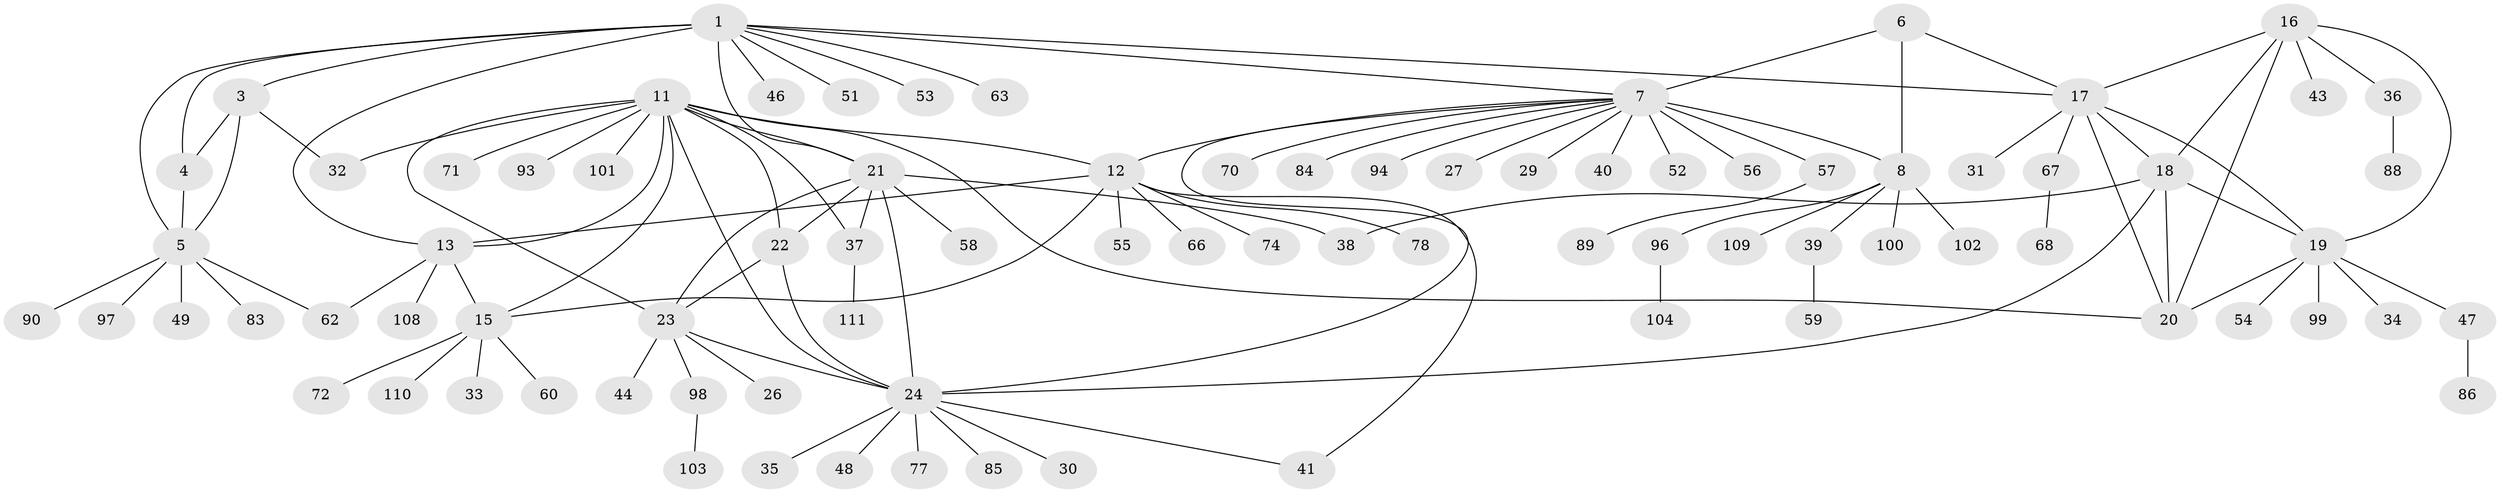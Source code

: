 // Generated by graph-tools (version 1.1) at 2025/24/03/03/25 07:24:13]
// undirected, 84 vertices, 113 edges
graph export_dot {
graph [start="1"]
  node [color=gray90,style=filled];
  1 [super="+2"];
  3 [super="+82"];
  4 [super="+105"];
  5 [super="+28"];
  6 [super="+92"];
  7 [super="+9"];
  8 [super="+10"];
  11 [super="+25"];
  12 [super="+80"];
  13 [super="+14"];
  15 [super="+50"];
  16;
  17 [super="+64"];
  18 [super="+107"];
  19 [super="+42"];
  20 [super="+81"];
  21 [super="+75"];
  22;
  23 [super="+106"];
  24 [super="+79"];
  26;
  27;
  29;
  30;
  31 [super="+91"];
  32;
  33;
  34;
  35;
  36 [super="+61"];
  37 [super="+45"];
  38;
  39 [super="+73"];
  40;
  41;
  43;
  44;
  46;
  47;
  48;
  49;
  51 [super="+69"];
  52;
  53;
  54;
  55;
  56;
  57;
  58;
  59 [super="+87"];
  60;
  62 [super="+65"];
  63;
  66;
  67;
  68;
  70;
  71 [super="+76"];
  72;
  74;
  77;
  78 [super="+95"];
  83;
  84;
  85;
  86;
  88;
  89;
  90;
  93;
  94;
  96;
  97;
  98;
  99;
  100;
  101;
  102;
  103;
  104;
  108;
  109;
  110;
  111;
  1 -- 3 [weight=2];
  1 -- 4 [weight=2];
  1 -- 5 [weight=2];
  1 -- 13;
  1 -- 17;
  1 -- 21 [weight=2];
  1 -- 51;
  1 -- 63;
  1 -- 7;
  1 -- 53;
  1 -- 46;
  3 -- 4;
  3 -- 5;
  3 -- 32;
  4 -- 5;
  5 -- 49;
  5 -- 62;
  5 -- 83;
  5 -- 90;
  5 -- 97;
  6 -- 7 [weight=2];
  6 -- 8 [weight=2];
  6 -- 17;
  7 -- 8 [weight=4];
  7 -- 12;
  7 -- 29;
  7 -- 40;
  7 -- 70;
  7 -- 94;
  7 -- 52;
  7 -- 84;
  7 -- 24;
  7 -- 57;
  7 -- 56;
  7 -- 27;
  8 -- 39;
  8 -- 96;
  8 -- 102;
  8 -- 109;
  8 -- 100;
  11 -- 12;
  11 -- 13 [weight=2];
  11 -- 15;
  11 -- 20;
  11 -- 32;
  11 -- 37;
  11 -- 21;
  11 -- 22;
  11 -- 23;
  11 -- 24;
  11 -- 101;
  11 -- 71;
  11 -- 93;
  12 -- 13 [weight=2];
  12 -- 15;
  12 -- 41;
  12 -- 55;
  12 -- 66;
  12 -- 74;
  12 -- 78;
  13 -- 15 [weight=2];
  13 -- 108;
  13 -- 62;
  15 -- 33;
  15 -- 60;
  15 -- 72;
  15 -- 110;
  16 -- 17;
  16 -- 18;
  16 -- 19;
  16 -- 20;
  16 -- 36;
  16 -- 43;
  17 -- 18;
  17 -- 19;
  17 -- 20;
  17 -- 31;
  17 -- 67;
  18 -- 19;
  18 -- 20;
  18 -- 24;
  18 -- 38;
  19 -- 20;
  19 -- 34;
  19 -- 47;
  19 -- 54;
  19 -- 99;
  21 -- 22;
  21 -- 23;
  21 -- 24;
  21 -- 37;
  21 -- 38;
  21 -- 58;
  22 -- 23;
  22 -- 24;
  23 -- 24;
  23 -- 26;
  23 -- 44;
  23 -- 98;
  24 -- 30;
  24 -- 35;
  24 -- 41;
  24 -- 48;
  24 -- 77;
  24 -- 85;
  36 -- 88;
  37 -- 111;
  39 -- 59;
  47 -- 86;
  57 -- 89;
  67 -- 68;
  96 -- 104;
  98 -- 103;
}
